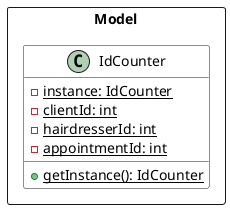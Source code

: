 @startuml

skinparam arrowThickness 1.1
skinparam classBackgroundColor MODEL_COLOR

Package Model <<Rectangle>>{
Class IdCounter {
{static} - instance: IdCounter
{static} - clientId: int
{static} - hairdresserId: int
{static} - appointmentId: int
{static} + getInstance(): IdCounter
}
@enduml